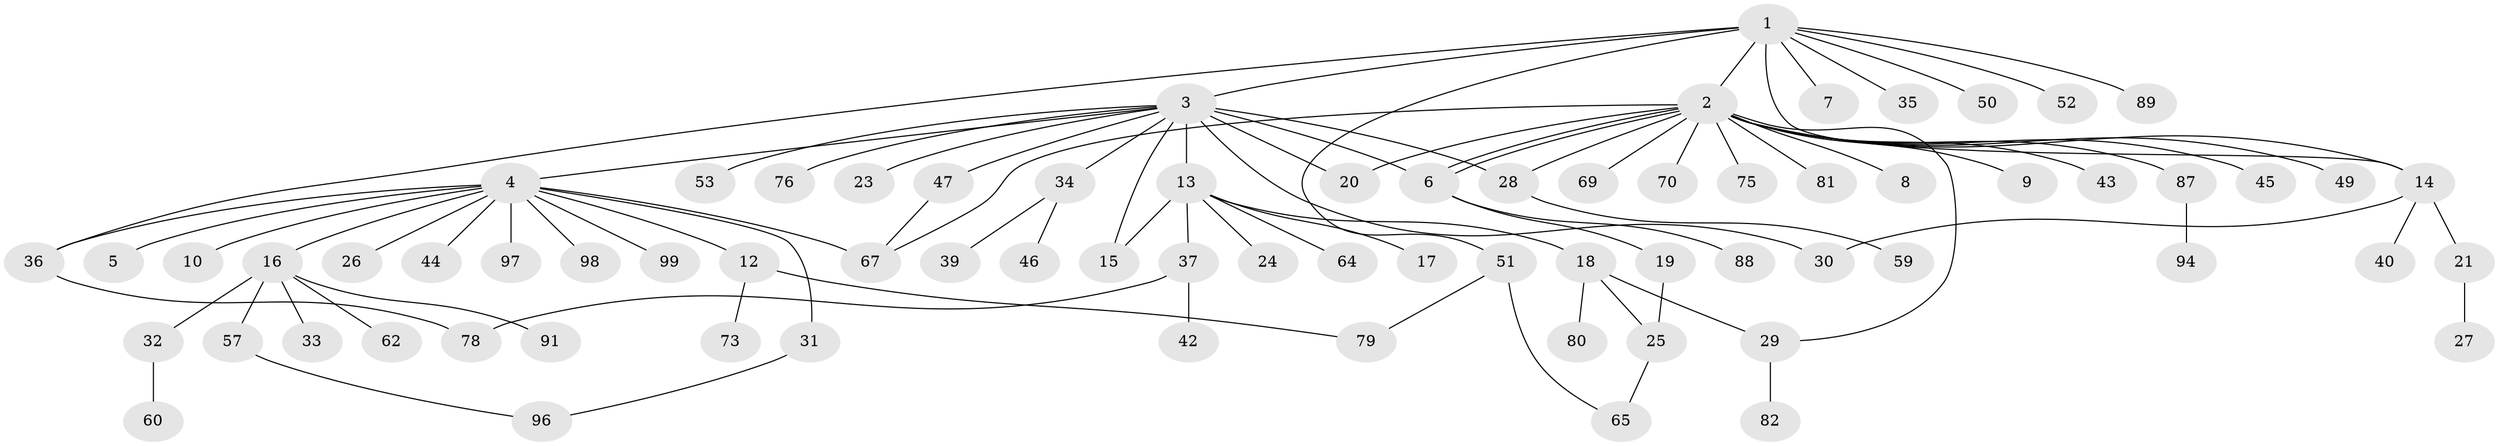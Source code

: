 // original degree distribution, {9: 0.02, 19: 0.01, 14: 0.02, 1: 0.54, 5: 0.03, 2: 0.22, 3: 0.11, 7: 0.01, 4: 0.04}
// Generated by graph-tools (version 1.1) at 2025/38/02/21/25 10:38:54]
// undirected, 74 vertices, 89 edges
graph export_dot {
graph [start="1"]
  node [color=gray90,style=filled];
  1 [super="+84"];
  2 [super="+74"];
  3 [super="+11"];
  4 [super="+68"];
  5;
  6 [super="+85"];
  7;
  8 [super="+54"];
  9;
  10;
  12 [super="+48"];
  13 [super="+22"];
  14;
  15;
  16 [super="+95"];
  17;
  18 [super="+56"];
  19 [super="+71"];
  20;
  21 [super="+86"];
  23;
  24;
  25 [super="+61"];
  26;
  27;
  28 [super="+38"];
  29;
  30 [super="+63"];
  31 [super="+92"];
  32;
  33;
  34 [super="+41"];
  35 [super="+55"];
  36;
  37 [super="+72"];
  39;
  40;
  42;
  43 [super="+90"];
  44 [super="+77"];
  45;
  46;
  47;
  49;
  50;
  51 [super="+58"];
  52;
  53;
  57 [super="+66"];
  59;
  60;
  62 [super="+83"];
  64;
  65;
  67;
  69;
  70 [super="+93"];
  73;
  75;
  76;
  78;
  79 [super="+100"];
  80;
  81;
  82;
  87;
  88;
  89;
  91;
  94;
  96;
  97;
  98;
  99;
  1 -- 2;
  1 -- 3 [weight=2];
  1 -- 7;
  1 -- 14;
  1 -- 35;
  1 -- 50;
  1 -- 51;
  1 -- 52;
  1 -- 89;
  1 -- 36;
  2 -- 6;
  2 -- 6;
  2 -- 8;
  2 -- 9;
  2 -- 14;
  2 -- 20;
  2 -- 29;
  2 -- 43;
  2 -- 45;
  2 -- 49;
  2 -- 67;
  2 -- 69;
  2 -- 70;
  2 -- 75;
  2 -- 81;
  2 -- 87;
  2 -- 28;
  3 -- 4;
  3 -- 13 [weight=2];
  3 -- 15;
  3 -- 20;
  3 -- 28;
  3 -- 30;
  3 -- 34;
  3 -- 47;
  3 -- 53;
  3 -- 76;
  3 -- 6;
  3 -- 23;
  4 -- 5;
  4 -- 10;
  4 -- 12;
  4 -- 16;
  4 -- 26;
  4 -- 31;
  4 -- 36;
  4 -- 44;
  4 -- 67;
  4 -- 97;
  4 -- 98;
  4 -- 99;
  6 -- 19;
  6 -- 88;
  12 -- 79;
  12 -- 73;
  13 -- 15;
  13 -- 17;
  13 -- 18;
  13 -- 24;
  13 -- 37;
  13 -- 64;
  14 -- 21;
  14 -- 40;
  14 -- 30;
  16 -- 32;
  16 -- 33;
  16 -- 57;
  16 -- 62;
  16 -- 91;
  18 -- 25;
  18 -- 29;
  18 -- 80;
  19 -- 25;
  21 -- 27;
  25 -- 65;
  28 -- 59;
  29 -- 82;
  31 -- 96;
  32 -- 60;
  34 -- 39;
  34 -- 46;
  36 -- 78;
  37 -- 42;
  37 -- 78;
  47 -- 67;
  51 -- 65;
  51 -- 79;
  57 -- 96;
  87 -- 94;
}
